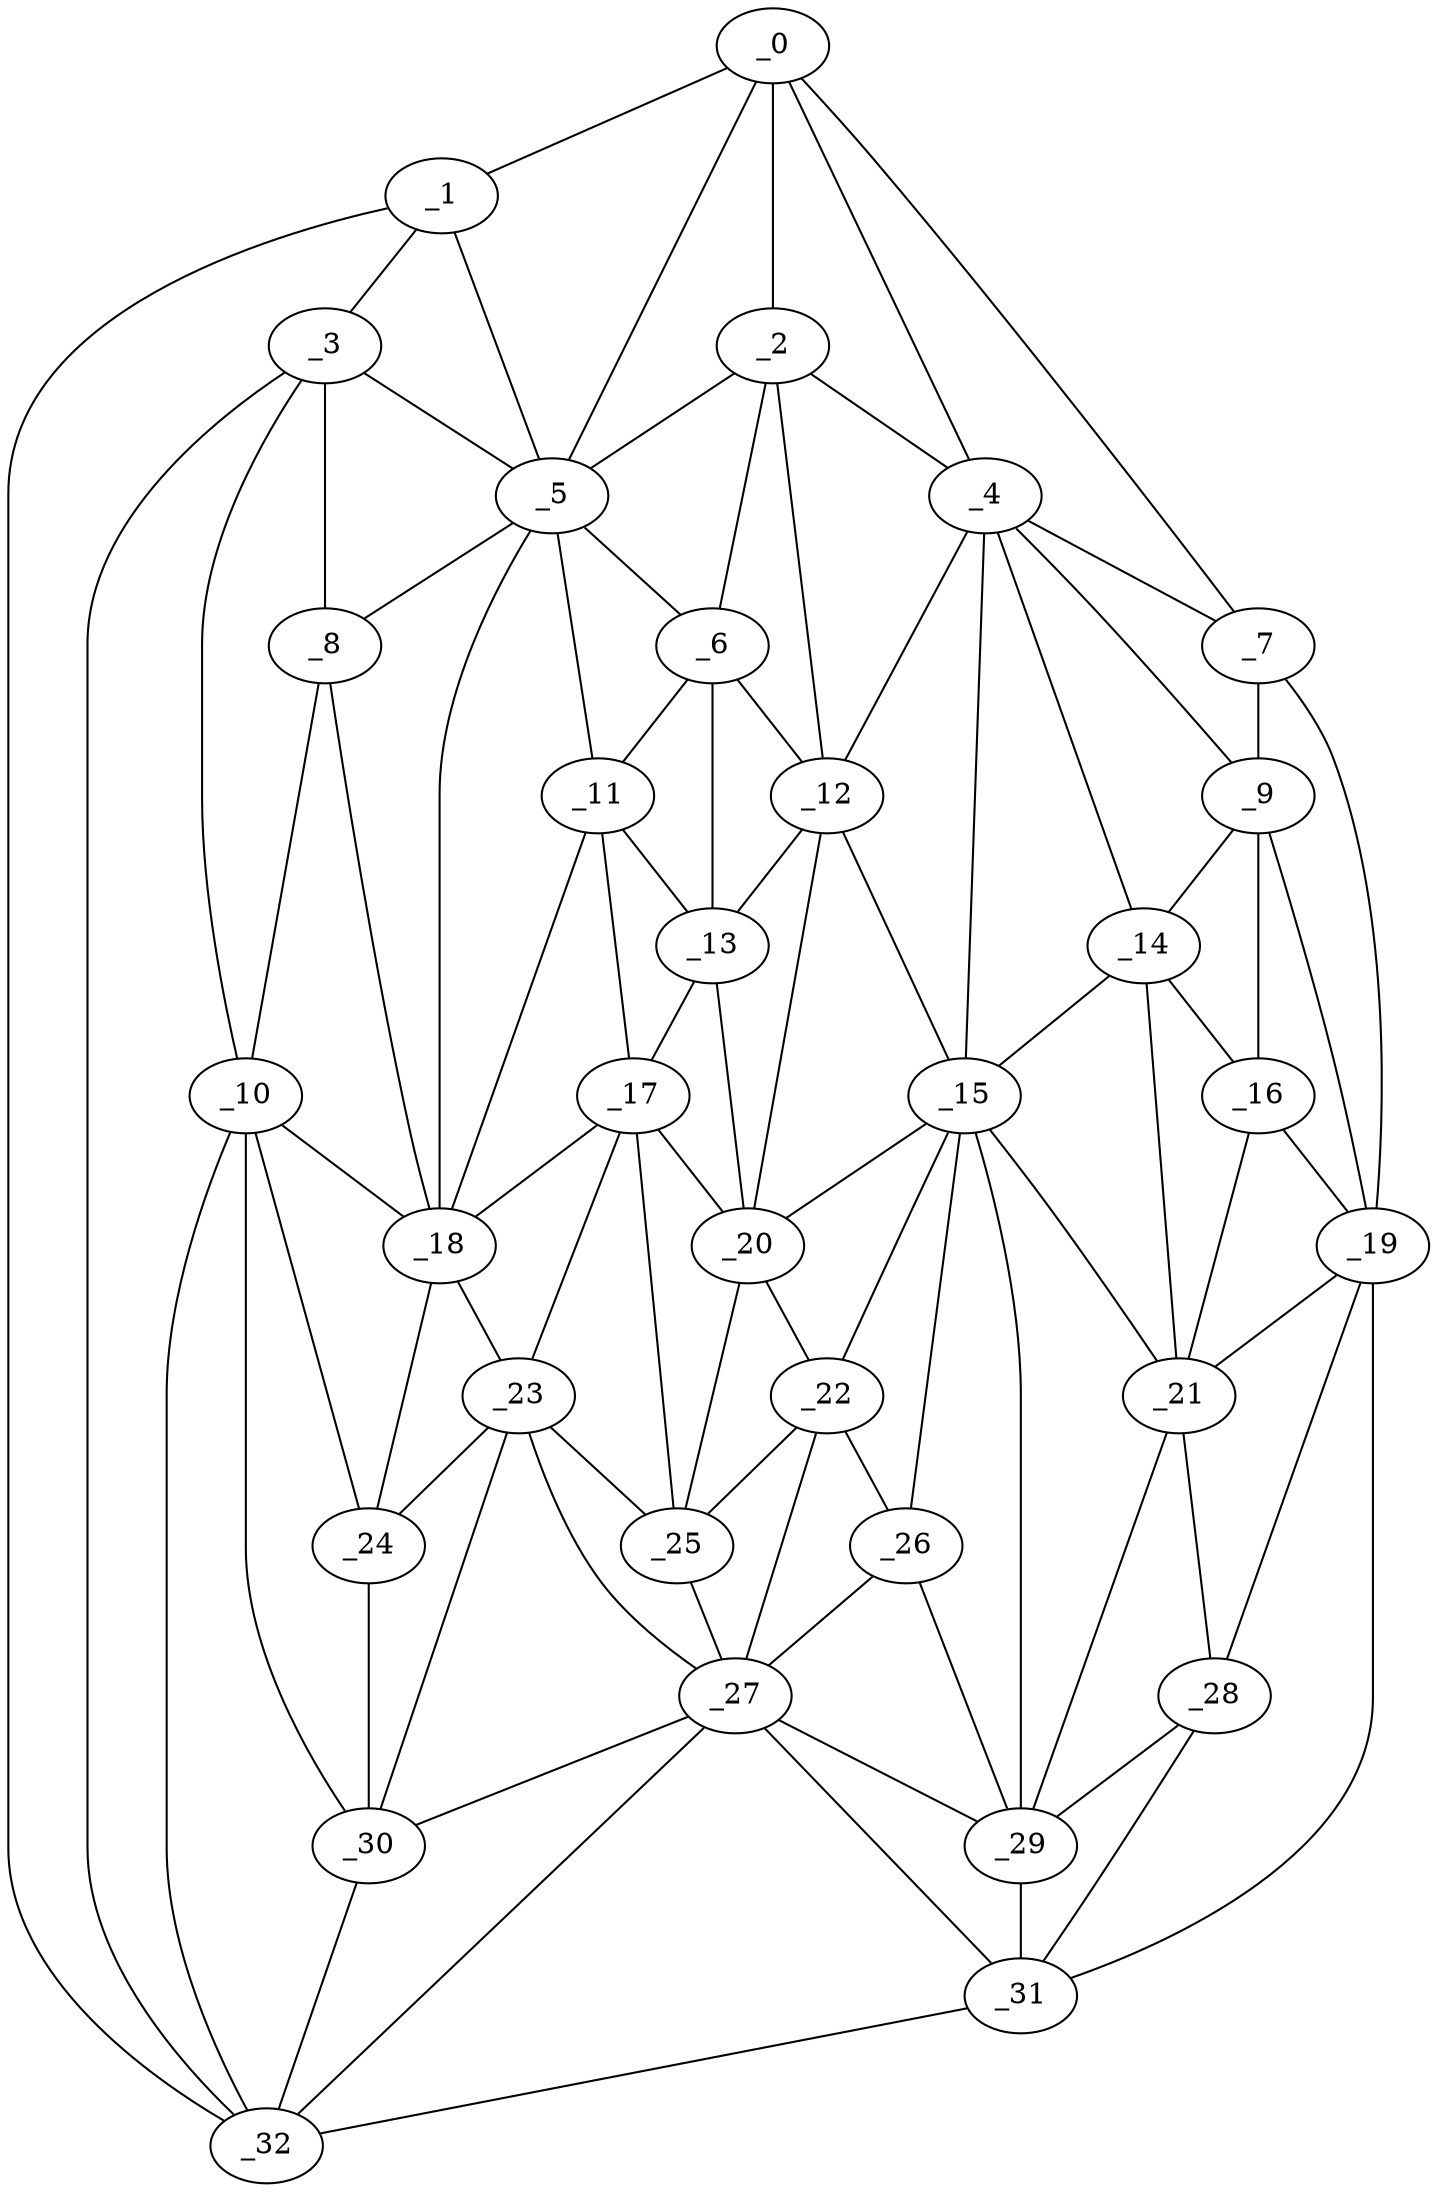graph "obj13__345.gxl" {
	_0	 [x=33,
		y=29];
	_1	 [x=37,
		y=125];
	_0 -- _1	 [valence=1];
	_2	 [x=42,
		y=42];
	_0 -- _2	 [valence=2];
	_4	 [x=50,
		y=24];
	_0 -- _4	 [valence=1];
	_5	 [x=50,
		y=73];
	_0 -- _5	 [valence=1];
	_7	 [x=53,
		y=5];
	_0 -- _7	 [valence=1];
	_3	 [x=45,
		y=117];
	_1 -- _3	 [valence=2];
	_1 -- _5	 [valence=2];
	_32	 [x=100,
		y=118];
	_1 -- _32	 [valence=1];
	_2 -- _4	 [valence=2];
	_2 -- _5	 [valence=1];
	_6	 [x=52,
		y=67];
	_2 -- _6	 [valence=2];
	_12	 [x=64,
		y=52];
	_2 -- _12	 [valence=2];
	_3 -- _5	 [valence=2];
	_8	 [x=57,
		y=105];
	_3 -- _8	 [valence=2];
	_10	 [x=61,
		y=106];
	_3 -- _10	 [valence=2];
	_3 -- _32	 [valence=1];
	_4 -- _7	 [valence=2];
	_9	 [x=60,
		y=10];
	_4 -- _9	 [valence=2];
	_4 -- _12	 [valence=1];
	_14	 [x=72,
		y=19];
	_4 -- _14	 [valence=2];
	_15	 [x=73,
		y=48];
	_4 -- _15	 [valence=1];
	_5 -- _6	 [valence=2];
	_5 -- _8	 [valence=1];
	_11	 [x=63,
		y=70];
	_5 -- _11	 [valence=2];
	_18	 [x=74,
		y=82];
	_5 -- _18	 [valence=1];
	_6 -- _11	 [valence=1];
	_6 -- _12	 [valence=2];
	_13	 [x=64,
		y=61];
	_6 -- _13	 [valence=2];
	_7 -- _9	 [valence=2];
	_19	 [x=76,
		y=5];
	_7 -- _19	 [valence=1];
	_8 -- _10	 [valence=1];
	_8 -- _18	 [valence=2];
	_9 -- _14	 [valence=1];
	_16	 [x=74,
		y=13];
	_9 -- _16	 [valence=2];
	_9 -- _19	 [valence=2];
	_10 -- _18	 [valence=2];
	_24	 [x=81,
		y=102];
	_10 -- _24	 [valence=2];
	_30	 [x=96,
		y=112];
	_10 -- _30	 [valence=1];
	_10 -- _32	 [valence=2];
	_11 -- _13	 [valence=1];
	_17	 [x=74,
		y=69];
	_11 -- _17	 [valence=2];
	_11 -- _18	 [valence=1];
	_12 -- _13	 [valence=1];
	_12 -- _15	 [valence=2];
	_20	 [x=76,
		y=59];
	_12 -- _20	 [valence=2];
	_13 -- _17	 [valence=1];
	_13 -- _20	 [valence=2];
	_14 -- _15	 [valence=2];
	_14 -- _16	 [valence=2];
	_21	 [x=79,
		y=22];
	_14 -- _21	 [valence=2];
	_15 -- _20	 [valence=2];
	_15 -- _21	 [valence=1];
	_22	 [x=81,
		y=54];
	_15 -- _22	 [valence=2];
	_26	 [x=90,
		y=50];
	_15 -- _26	 [valence=2];
	_29	 [x=95,
		y=37];
	_15 -- _29	 [valence=2];
	_16 -- _19	 [valence=2];
	_16 -- _21	 [valence=2];
	_17 -- _18	 [valence=2];
	_17 -- _20	 [valence=2];
	_23	 [x=81,
		y=75];
	_17 -- _23	 [valence=2];
	_25	 [x=84,
		y=63];
	_17 -- _25	 [valence=1];
	_18 -- _23	 [valence=1];
	_18 -- _24	 [valence=2];
	_19 -- _21	 [valence=2];
	_28	 [x=92,
		y=24];
	_19 -- _28	 [valence=1];
	_31	 [x=100,
		y=31];
	_19 -- _31	 [valence=1];
	_20 -- _22	 [valence=2];
	_20 -- _25	 [valence=2];
	_21 -- _28	 [valence=2];
	_21 -- _29	 [valence=1];
	_22 -- _25	 [valence=2];
	_22 -- _26	 [valence=2];
	_27	 [x=91,
		y=61];
	_22 -- _27	 [valence=1];
	_23 -- _24	 [valence=2];
	_23 -- _25	 [valence=2];
	_23 -- _27	 [valence=1];
	_23 -- _30	 [valence=2];
	_24 -- _30	 [valence=2];
	_25 -- _27	 [valence=2];
	_26 -- _27	 [valence=2];
	_26 -- _29	 [valence=2];
	_27 -- _29	 [valence=1];
	_27 -- _30	 [valence=2];
	_27 -- _31	 [valence=1];
	_27 -- _32	 [valence=2];
	_28 -- _29	 [valence=2];
	_28 -- _31	 [valence=1];
	_29 -- _31	 [valence=2];
	_30 -- _32	 [valence=2];
	_31 -- _32	 [valence=1];
}
